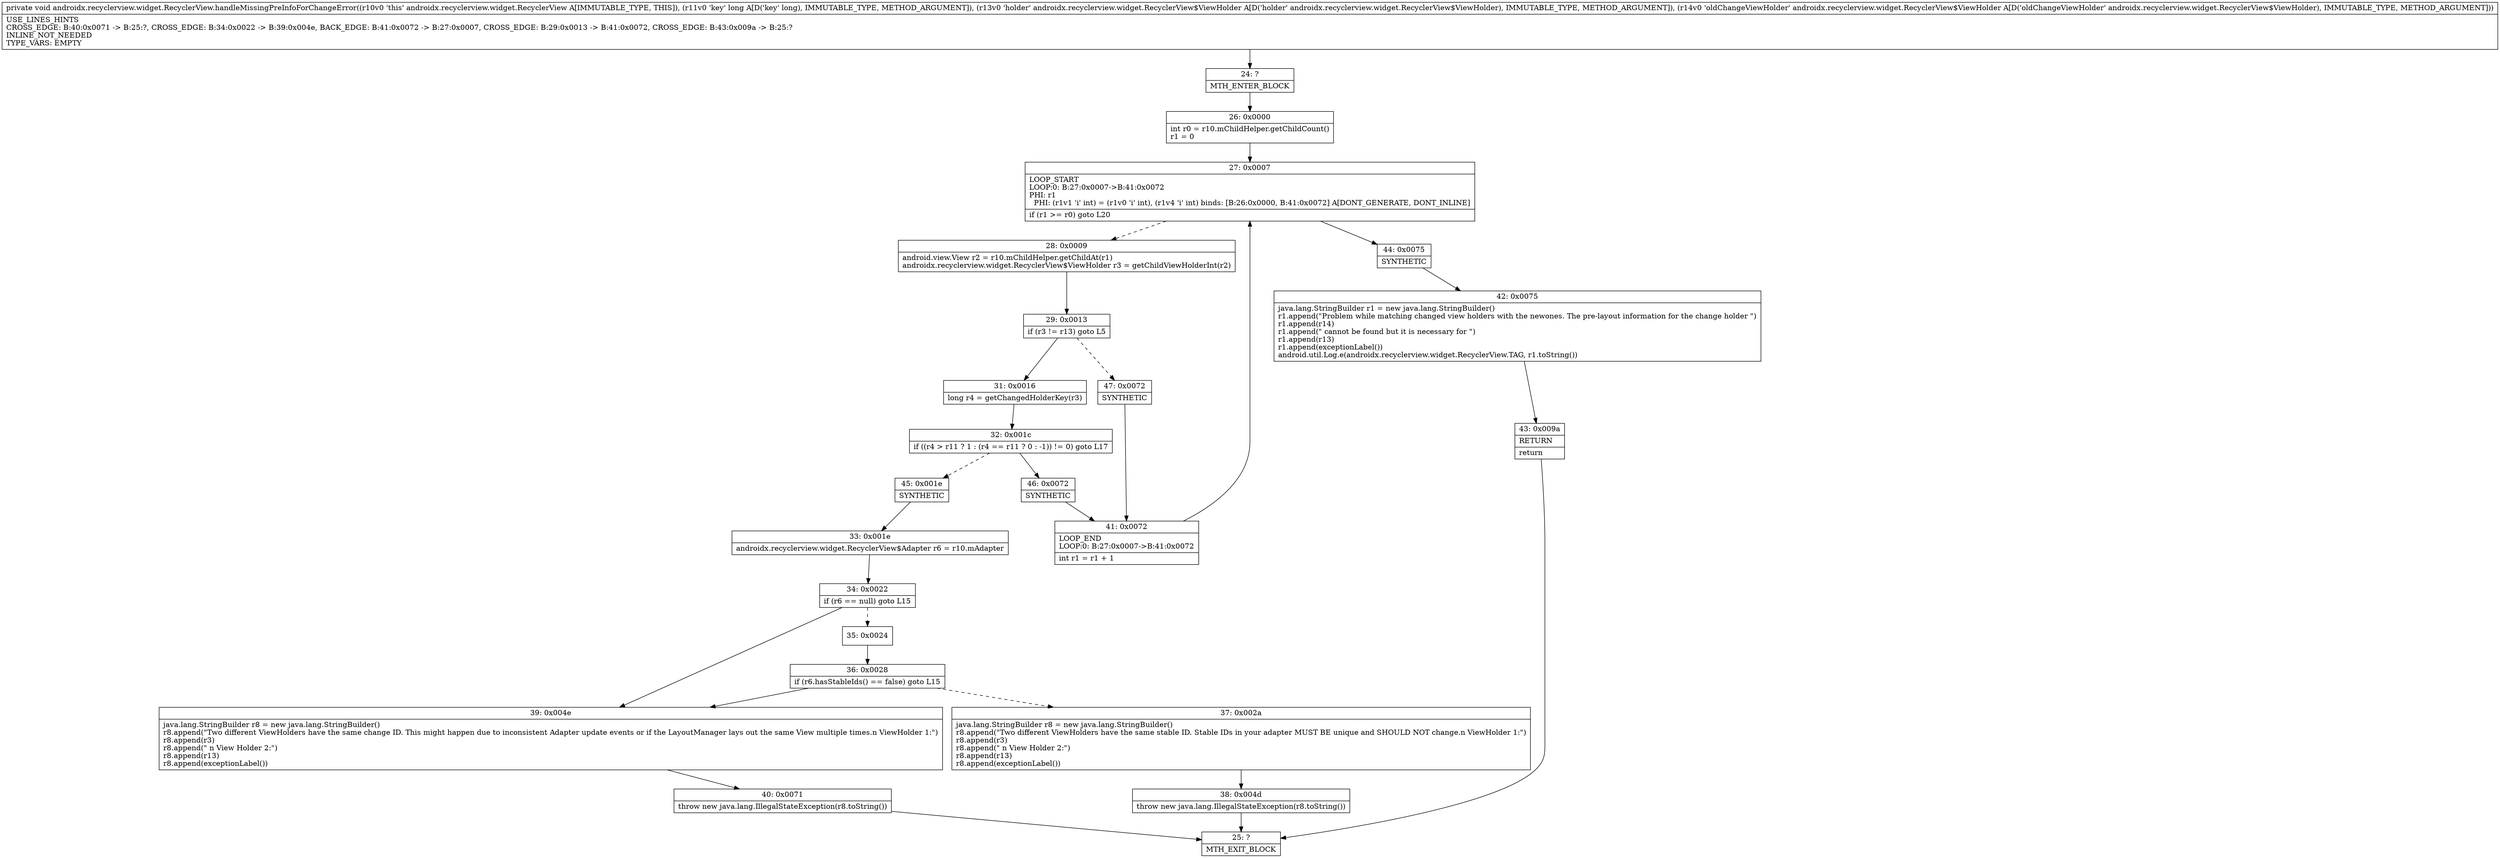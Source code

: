 digraph "CFG forandroidx.recyclerview.widget.RecyclerView.handleMissingPreInfoForChangeError(JLandroidx\/recyclerview\/widget\/RecyclerView$ViewHolder;Landroidx\/recyclerview\/widget\/RecyclerView$ViewHolder;)V" {
Node_24 [shape=record,label="{24\:\ ?|MTH_ENTER_BLOCK\l}"];
Node_26 [shape=record,label="{26\:\ 0x0000|int r0 = r10.mChildHelper.getChildCount()\lr1 = 0\l}"];
Node_27 [shape=record,label="{27\:\ 0x0007|LOOP_START\lLOOP:0: B:27:0x0007\-\>B:41:0x0072\lPHI: r1 \l  PHI: (r1v1 'i' int) = (r1v0 'i' int), (r1v4 'i' int) binds: [B:26:0x0000, B:41:0x0072] A[DONT_GENERATE, DONT_INLINE]\l|if (r1 \>= r0) goto L20\l}"];
Node_28 [shape=record,label="{28\:\ 0x0009|android.view.View r2 = r10.mChildHelper.getChildAt(r1)\landroidx.recyclerview.widget.RecyclerView$ViewHolder r3 = getChildViewHolderInt(r2)\l}"];
Node_29 [shape=record,label="{29\:\ 0x0013|if (r3 != r13) goto L5\l}"];
Node_31 [shape=record,label="{31\:\ 0x0016|long r4 = getChangedHolderKey(r3)\l}"];
Node_32 [shape=record,label="{32\:\ 0x001c|if ((r4 \> r11 ? 1 : (r4 == r11 ? 0 : \-1)) != 0) goto L17\l}"];
Node_45 [shape=record,label="{45\:\ 0x001e|SYNTHETIC\l}"];
Node_33 [shape=record,label="{33\:\ 0x001e|androidx.recyclerview.widget.RecyclerView$Adapter r6 = r10.mAdapter\l}"];
Node_34 [shape=record,label="{34\:\ 0x0022|if (r6 == null) goto L15\l}"];
Node_35 [shape=record,label="{35\:\ 0x0024}"];
Node_36 [shape=record,label="{36\:\ 0x0028|if (r6.hasStableIds() == false) goto L15\l}"];
Node_37 [shape=record,label="{37\:\ 0x002a|java.lang.StringBuilder r8 = new java.lang.StringBuilder()\lr8.append(\"Two different ViewHolders have the same stable ID. Stable IDs in your adapter MUST BE unique and SHOULD NOT change.n ViewHolder 1:\")\lr8.append(r3)\lr8.append(\" n View Holder 2:\")\lr8.append(r13)\lr8.append(exceptionLabel())\l}"];
Node_38 [shape=record,label="{38\:\ 0x004d|throw new java.lang.IllegalStateException(r8.toString())\l}"];
Node_25 [shape=record,label="{25\:\ ?|MTH_EXIT_BLOCK\l}"];
Node_39 [shape=record,label="{39\:\ 0x004e|java.lang.StringBuilder r8 = new java.lang.StringBuilder()\lr8.append(\"Two different ViewHolders have the same change ID. This might happen due to inconsistent Adapter update events or if the LayoutManager lays out the same View multiple times.n ViewHolder 1:\")\lr8.append(r3)\lr8.append(\" n View Holder 2:\")\lr8.append(r13)\lr8.append(exceptionLabel())\l}"];
Node_40 [shape=record,label="{40\:\ 0x0071|throw new java.lang.IllegalStateException(r8.toString())\l}"];
Node_46 [shape=record,label="{46\:\ 0x0072|SYNTHETIC\l}"];
Node_41 [shape=record,label="{41\:\ 0x0072|LOOP_END\lLOOP:0: B:27:0x0007\-\>B:41:0x0072\l|int r1 = r1 + 1\l}"];
Node_47 [shape=record,label="{47\:\ 0x0072|SYNTHETIC\l}"];
Node_44 [shape=record,label="{44\:\ 0x0075|SYNTHETIC\l}"];
Node_42 [shape=record,label="{42\:\ 0x0075|java.lang.StringBuilder r1 = new java.lang.StringBuilder()\lr1.append(\"Problem while matching changed view holders with the newones. The pre\-layout information for the change holder \")\lr1.append(r14)\lr1.append(\" cannot be found but it is necessary for \")\lr1.append(r13)\lr1.append(exceptionLabel())\landroid.util.Log.e(androidx.recyclerview.widget.RecyclerView.TAG, r1.toString())\l}"];
Node_43 [shape=record,label="{43\:\ 0x009a|RETURN\l|return\l}"];
MethodNode[shape=record,label="{private void androidx.recyclerview.widget.RecyclerView.handleMissingPreInfoForChangeError((r10v0 'this' androidx.recyclerview.widget.RecyclerView A[IMMUTABLE_TYPE, THIS]), (r11v0 'key' long A[D('key' long), IMMUTABLE_TYPE, METHOD_ARGUMENT]), (r13v0 'holder' androidx.recyclerview.widget.RecyclerView$ViewHolder A[D('holder' androidx.recyclerview.widget.RecyclerView$ViewHolder), IMMUTABLE_TYPE, METHOD_ARGUMENT]), (r14v0 'oldChangeViewHolder' androidx.recyclerview.widget.RecyclerView$ViewHolder A[D('oldChangeViewHolder' androidx.recyclerview.widget.RecyclerView$ViewHolder), IMMUTABLE_TYPE, METHOD_ARGUMENT]))  | USE_LINES_HINTS\lCROSS_EDGE: B:40:0x0071 \-\> B:25:?, CROSS_EDGE: B:34:0x0022 \-\> B:39:0x004e, BACK_EDGE: B:41:0x0072 \-\> B:27:0x0007, CROSS_EDGE: B:29:0x0013 \-\> B:41:0x0072, CROSS_EDGE: B:43:0x009a \-\> B:25:?\lINLINE_NOT_NEEDED\lTYPE_VARS: EMPTY\l}"];
MethodNode -> Node_24;Node_24 -> Node_26;
Node_26 -> Node_27;
Node_27 -> Node_28[style=dashed];
Node_27 -> Node_44;
Node_28 -> Node_29;
Node_29 -> Node_31;
Node_29 -> Node_47[style=dashed];
Node_31 -> Node_32;
Node_32 -> Node_45[style=dashed];
Node_32 -> Node_46;
Node_45 -> Node_33;
Node_33 -> Node_34;
Node_34 -> Node_35[style=dashed];
Node_34 -> Node_39;
Node_35 -> Node_36;
Node_36 -> Node_37[style=dashed];
Node_36 -> Node_39;
Node_37 -> Node_38;
Node_38 -> Node_25;
Node_39 -> Node_40;
Node_40 -> Node_25;
Node_46 -> Node_41;
Node_41 -> Node_27;
Node_47 -> Node_41;
Node_44 -> Node_42;
Node_42 -> Node_43;
Node_43 -> Node_25;
}

